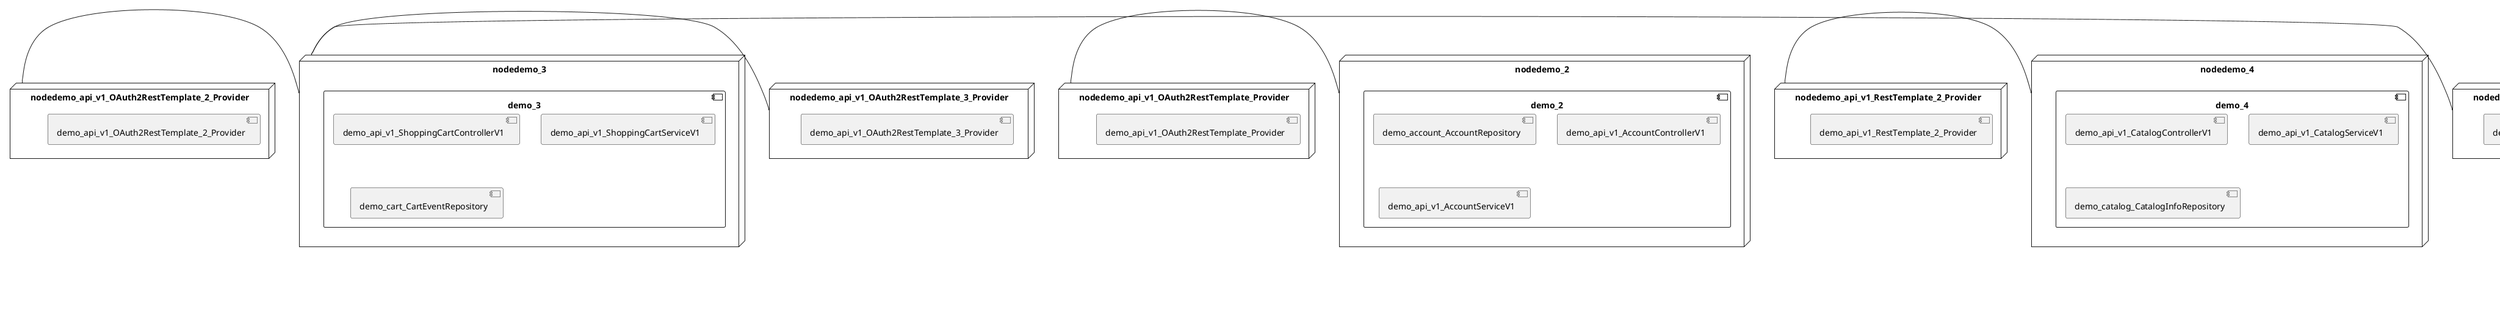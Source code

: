 @startuml
skinparam fixCircleLabelOverlapping true
skinparam componentStyle uml2
node nodedemo {
component demo {
[demo_api_v1_UserControllerV1] [[kbastani-spring-cloud-event-sourcing-example.system#_X3FsUHlTEe-9_Y_TnotpzA]]
[demo_api_v1_UserServiceV1] [[kbastani-spring-cloud-event-sourcing-example.system#_X3FsUHlTEe-9_Y_TnotpzA]]
[demo_user_UserRepository] [[kbastani-spring-cloud-event-sourcing-example.system#_X3FsUHlTEe-9_Y_TnotpzA]]
}
}
node nodedemo_2 {
component demo_2 {
[demo_account_AccountRepository] [[kbastani-spring-cloud-event-sourcing-example.system#_X3FsUHlTEe-9_Y_TnotpzA]]
[demo_api_v1_AccountControllerV1] [[kbastani-spring-cloud-event-sourcing-example.system#_X3FsUHlTEe-9_Y_TnotpzA]]
[demo_api_v1_AccountServiceV1] [[kbastani-spring-cloud-event-sourcing-example.system#_X3FsUHlTEe-9_Y_TnotpzA]]
}
}
node nodedemo_3 {
component demo_3 {
[demo_api_v1_ShoppingCartControllerV1] [[kbastani-spring-cloud-event-sourcing-example.system#_X3FsUHlTEe-9_Y_TnotpzA]]
[demo_api_v1_ShoppingCartServiceV1] [[kbastani-spring-cloud-event-sourcing-example.system#_X3FsUHlTEe-9_Y_TnotpzA]]
[demo_cart_CartEventRepository] [[kbastani-spring-cloud-event-sourcing-example.system#_X3FsUHlTEe-9_Y_TnotpzA]]
}
}
node nodedemo_4 {
component demo_4 {
[demo_api_v1_CatalogControllerV1] [[kbastani-spring-cloud-event-sourcing-example.system#_X3FsUHlTEe-9_Y_TnotpzA]]
[demo_api_v1_CatalogServiceV1] [[kbastani-spring-cloud-event-sourcing-example.system#_X3FsUHlTEe-9_Y_TnotpzA]]
[demo_catalog_CatalogInfoRepository] [[kbastani-spring-cloud-event-sourcing-example.system#_X3FsUHlTEe-9_Y_TnotpzA]]
}
}
node nodedemo_5 {
component demo_5 {
[DatabaseInitializer] [[kbastani-spring-cloud-event-sourcing-example.system#_X3FsUHlTEe-9_Y_TnotpzA]]
[demo_api_v1_OrderControllerV1] [[kbastani-spring-cloud-event-sourcing-example.system#_X3FsUHlTEe-9_Y_TnotpzA]]
[demo_api_v1_OrderServiceV1] [[kbastani-spring-cloud-event-sourcing-example.system#_X3FsUHlTEe-9_Y_TnotpzA]]
[demo_config_DatabaseInitializer] [[kbastani-spring-cloud-event-sourcing-example.system#_X3FsUHlTEe-9_Y_TnotpzA]]
[demo_invoice_InvoiceRepository] [[kbastani-spring-cloud-event-sourcing-example.system#_X3FsUHlTEe-9_Y_TnotpzA]]
[demo_order_OrderEventRepository] [[kbastani-spring-cloud-event-sourcing-example.system#_X3FsUHlTEe-9_Y_TnotpzA]]
[demo_order_OrderRepository] [[kbastani-spring-cloud-event-sourcing-example.system#_X3FsUHlTEe-9_Y_TnotpzA]]
}
}
node nodedemo_6 {
component demo_6 {
[demo_UserController] [[kbastani-spring-cloud-event-sourcing-example.system#_X3FsUHlTEe-9_Y_TnotpzA]]
[demo_UserRepository] [[kbastani-spring-cloud-event-sourcing-example.system#_X3FsUHlTEe-9_Y_TnotpzA]]
[demo_UserService] [[kbastani-spring-cloud-event-sourcing-example.system#_X3FsUHlTEe-9_Y_TnotpzA]]
[demo_login_UserController] [[kbastani-spring-cloud-event-sourcing-example.system#_X3FsUHlTEe-9_Y_TnotpzA]]
}
}
node nodedemo_v1 {
component demo_v1 {
[demo_v1_InventoryControllerV1] [[kbastani-spring-cloud-event-sourcing-example.system#_X3FsUHlTEe-9_Y_TnotpzA]]
[demo_v1_InventoryServiceV1] [[kbastani-spring-cloud-event-sourcing-example.system#_X3FsUHlTEe-9_Y_TnotpzA]]
}
}
node nodedemo_api_v1_OAuth2RestTemplate_2_Provider {
[demo_api_v1_OAuth2RestTemplate_2_Provider] [[kbastani-spring-cloud-event-sourcing-example.system#_X3FsUHlTEe-9_Y_TnotpzA]]
}
node nodedemo_api_v1_OAuth2RestTemplate_3_Provider {
[demo_api_v1_OAuth2RestTemplate_3_Provider] [[kbastani-spring-cloud-event-sourcing-example.system#_X3FsUHlTEe-9_Y_TnotpzA]]
}
node nodedemo_api_v1_OAuth2RestTemplate_Provider {
[demo_api_v1_OAuth2RestTemplate_Provider] [[kbastani-spring-cloud-event-sourcing-example.system#_X3FsUHlTEe-9_Y_TnotpzA]]
}
node nodedemo_api_v1_RestTemplate_2_Provider {
[demo_api_v1_RestTemplate_2_Provider] [[kbastani-spring-cloud-event-sourcing-example.system#_X3FsUHlTEe-9_Y_TnotpzA]]
}
node nodedemo_api_v1_RestTemplate_Provider {
[demo_api_v1_RestTemplate_Provider] [[kbastani-spring-cloud-event-sourcing-example.system#_X3FsUHlTEe-9_Y_TnotpzA]]
}
node nodedemo_inventory_InventoryRepository_Provider {
[demo_inventory_InventoryRepository_Provider] [[kbastani-spring-cloud-event-sourcing-example.system#_X3FsUHlTEe-9_Y_TnotpzA]]
}
node nodedemo_login_AuthenticationManager_Provider {
[demo_login_AuthenticationManager_Provider] [[kbastani-spring-cloud-event-sourcing-example.system#_X3FsUHlTEe-9_Y_TnotpzA]]
}
node nodedemo_login_ClientDetailsService_Provider {
[demo_login_ClientDetailsService_Provider] [[kbastani-spring-cloud-event-sourcing-example.system#_X3FsUHlTEe-9_Y_TnotpzA]]
}
node nodedemo_login_HttpSessionSecurityContextRepository_Provider {
[demo_login_HttpSessionSecurityContextRepository_Provider] [[kbastani-spring-cloud-event-sourcing-example.system#_X3FsUHlTEe-9_Y_TnotpzA]]
}
node nodedemo_login_LoginController {
[demo_login_LoginController] [[kbastani-spring-cloud-event-sourcing-example.system#_X3FsUHlTEe-9_Y_TnotpzA]]
}
node nodedemo_product_ProductRepository_Provider {
[demo_product_ProductRepository_Provider] [[kbastani-spring-cloud-event-sourcing-example.system#_X3FsUHlTEe-9_Y_TnotpzA]]
}
node nodedemo_user_UserClientV1 {
[demo_user_UserClientV1] [[kbastani-spring-cloud-event-sourcing-example.system#_X3FsUHlTEe-9_Y_TnotpzA]]
}
node nodedemo_v1_Session_Provider {
[demo_v1_Session_Provider] [[kbastani-spring-cloud-event-sourcing-example.system#_X3FsUHlTEe-9_Y_TnotpzA]]
}
[nodedemo_api_v1_OAuth2RestTemplate_2_Provider] - [nodedemo_3]
[nodedemo_api_v1_OAuth2RestTemplate_3_Provider] - [nodedemo_3]
[nodedemo_api_v1_OAuth2RestTemplate_Provider] - [nodedemo_2]
[nodedemo_api_v1_RestTemplate_2_Provider] - [nodedemo_4]
[nodedemo_api_v1_RestTemplate_Provider] - [nodedemo_3]
[nodedemo_inventory_InventoryRepository_Provider] - [nodedemo_v1]
[nodedemo_login_AuthenticationManager_Provider] - [nodedemo_login_LoginController]
[nodedemo_login_ClientDetailsService_Provider] - [nodedemo_login_LoginController]
[nodedemo_login_HttpSessionSecurityContextRepository_Provider] - [nodedemo_login_LoginController]
[nodedemo_product_ProductRepository_Provider] - [nodedemo_v1]
[nodedemo_v1_Session_Provider] - [nodedemo_v1]
[nodedemo] - [nodedemo_user_UserClientV1]

@enduml
